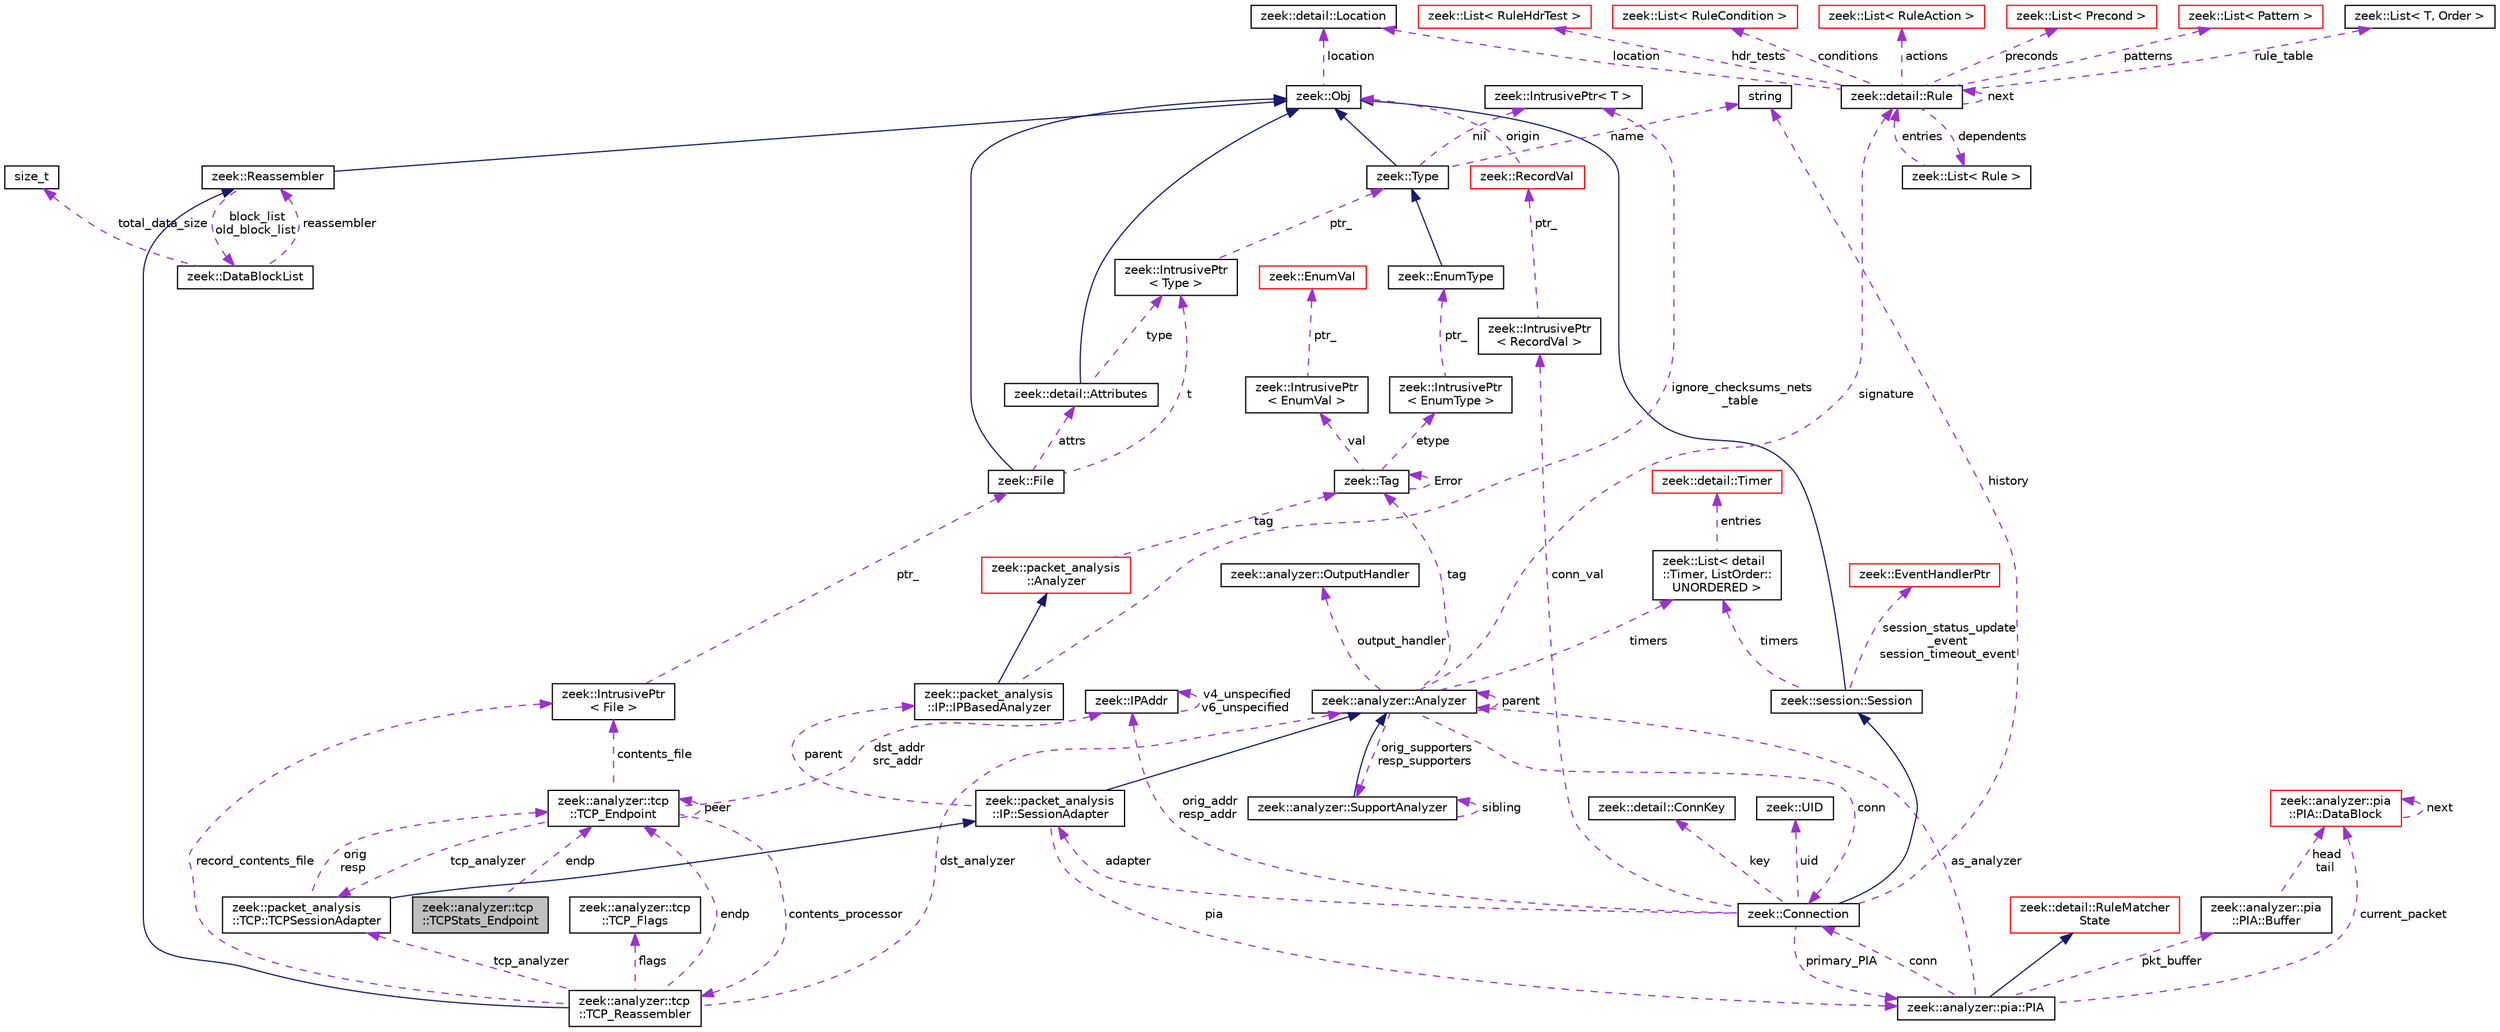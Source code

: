 digraph "zeek::analyzer::tcp::TCPStats_Endpoint"
{
 // LATEX_PDF_SIZE
  edge [fontname="Helvetica",fontsize="10",labelfontname="Helvetica",labelfontsize="10"];
  node [fontname="Helvetica",fontsize="10",shape=record];
  Node1 [label="zeek::analyzer::tcp\l::TCPStats_Endpoint",height=0.2,width=0.4,color="black", fillcolor="grey75", style="filled", fontcolor="black",tooltip=" "];
  Node2 -> Node1 [dir="back",color="darkorchid3",fontsize="10",style="dashed",label=" endp" ,fontname="Helvetica"];
  Node2 [label="zeek::analyzer::tcp\l::TCP_Endpoint",height=0.2,width=0.4,color="black", fillcolor="white", style="filled",URL="$de/d6c/classzeek_1_1analyzer_1_1tcp_1_1TCP__Endpoint.html",tooltip=" "];
  Node2 -> Node2 [dir="back",color="darkorchid3",fontsize="10",style="dashed",label=" peer" ,fontname="Helvetica"];
  Node3 -> Node2 [dir="back",color="darkorchid3",fontsize="10",style="dashed",label=" contents_processor" ,fontname="Helvetica"];
  Node3 [label="zeek::analyzer::tcp\l::TCP_Reassembler",height=0.2,width=0.4,color="black", fillcolor="white", style="filled",URL="$d8/db8/classzeek_1_1analyzer_1_1tcp_1_1TCP__Reassembler.html",tooltip=" "];
  Node4 -> Node3 [dir="back",color="midnightblue",fontsize="10",style="solid",fontname="Helvetica"];
  Node4 [label="zeek::Reassembler",height=0.2,width=0.4,color="black", fillcolor="white", style="filled",URL="$d2/dd1/classzeek_1_1Reassembler.html",tooltip=" "];
  Node5 -> Node4 [dir="back",color="midnightblue",fontsize="10",style="solid",fontname="Helvetica"];
  Node5 [label="zeek::Obj",height=0.2,width=0.4,color="black", fillcolor="white", style="filled",URL="$dd/df1/classzeek_1_1Obj.html",tooltip=" "];
  Node6 -> Node5 [dir="back",color="darkorchid3",fontsize="10",style="dashed",label=" location" ,fontname="Helvetica"];
  Node6 [label="zeek::detail::Location",height=0.2,width=0.4,color="black", fillcolor="white", style="filled",URL="$d5/d1d/classzeek_1_1detail_1_1Location.html",tooltip=" "];
  Node7 -> Node4 [dir="back",color="darkorchid3",fontsize="10",style="dashed",label=" block_list\nold_block_list" ,fontname="Helvetica"];
  Node7 [label="zeek::DataBlockList",height=0.2,width=0.4,color="black", fillcolor="white", style="filled",URL="$d5/d95/classzeek_1_1DataBlockList.html",tooltip=" "];
  Node4 -> Node7 [dir="back",color="darkorchid3",fontsize="10",style="dashed",label=" reassembler" ,fontname="Helvetica"];
  Node8 -> Node7 [dir="back",color="darkorchid3",fontsize="10",style="dashed",label=" total_data_size" ,fontname="Helvetica"];
  Node8 [label="size_t",height=0.2,width=0.4,color="black", fillcolor="white", style="filled",tooltip=" "];
  Node2 -> Node3 [dir="back",color="darkorchid3",fontsize="10",style="dashed",label=" endp" ,fontname="Helvetica"];
  Node9 -> Node3 [dir="back",color="darkorchid3",fontsize="10",style="dashed",label=" flags" ,fontname="Helvetica"];
  Node9 [label="zeek::analyzer::tcp\l::TCP_Flags",height=0.2,width=0.4,color="black", fillcolor="white", style="filled",URL="$d4/d9e/classzeek_1_1analyzer_1_1tcp_1_1TCP__Flags.html",tooltip=" "];
  Node10 -> Node3 [dir="back",color="darkorchid3",fontsize="10",style="dashed",label=" record_contents_file" ,fontname="Helvetica"];
  Node10 [label="zeek::IntrusivePtr\l\< File \>",height=0.2,width=0.4,color="black", fillcolor="white", style="filled",URL="$d6/dba/classzeek_1_1IntrusivePtr.html",tooltip=" "];
  Node11 -> Node10 [dir="back",color="darkorchid3",fontsize="10",style="dashed",label=" ptr_" ,fontname="Helvetica"];
  Node11 [label="zeek::File",height=0.2,width=0.4,color="black", fillcolor="white", style="filled",URL="$da/dee/classzeek_1_1File.html",tooltip=" "];
  Node5 -> Node11 [dir="back",color="midnightblue",fontsize="10",style="solid",fontname="Helvetica"];
  Node12 -> Node11 [dir="back",color="darkorchid3",fontsize="10",style="dashed",label=" t" ,fontname="Helvetica"];
  Node12 [label="zeek::IntrusivePtr\l\< Type \>",height=0.2,width=0.4,color="black", fillcolor="white", style="filled",URL="$d6/dba/classzeek_1_1IntrusivePtr.html",tooltip=" "];
  Node13 -> Node12 [dir="back",color="darkorchid3",fontsize="10",style="dashed",label=" ptr_" ,fontname="Helvetica"];
  Node13 [label="zeek::Type",height=0.2,width=0.4,color="black", fillcolor="white", style="filled",URL="$d0/d4f/classzeek_1_1Type.html",tooltip=" "];
  Node5 -> Node13 [dir="back",color="midnightblue",fontsize="10",style="solid",fontname="Helvetica"];
  Node14 -> Node13 [dir="back",color="darkorchid3",fontsize="10",style="dashed",label=" nil" ,fontname="Helvetica"];
  Node14 [label="zeek::IntrusivePtr\< T \>",height=0.2,width=0.4,color="black", fillcolor="white", style="filled",URL="$d6/dba/classzeek_1_1IntrusivePtr.html",tooltip=" "];
  Node15 -> Node13 [dir="back",color="darkorchid3",fontsize="10",style="dashed",label=" name" ,fontname="Helvetica"];
  Node15 [label="string",height=0.2,width=0.4,color="black", fillcolor="white", style="filled",tooltip=" "];
  Node16 -> Node11 [dir="back",color="darkorchid3",fontsize="10",style="dashed",label=" attrs" ,fontname="Helvetica"];
  Node16 [label="zeek::detail::Attributes",height=0.2,width=0.4,color="black", fillcolor="white", style="filled",URL="$da/d09/classzeek_1_1detail_1_1Attributes.html",tooltip=" "];
  Node5 -> Node16 [dir="back",color="midnightblue",fontsize="10",style="solid",fontname="Helvetica"];
  Node12 -> Node16 [dir="back",color="darkorchid3",fontsize="10",style="dashed",label=" type" ,fontname="Helvetica"];
  Node17 -> Node3 [dir="back",color="darkorchid3",fontsize="10",style="dashed",label=" dst_analyzer" ,fontname="Helvetica"];
  Node17 [label="zeek::analyzer::Analyzer",height=0.2,width=0.4,color="black", fillcolor="white", style="filled",URL="$d0/d4f/classzeek_1_1analyzer_1_1Analyzer.html",tooltip=" "];
  Node18 -> Node17 [dir="back",color="darkorchid3",fontsize="10",style="dashed",label=" tag" ,fontname="Helvetica"];
  Node18 [label="zeek::Tag",height=0.2,width=0.4,color="black", fillcolor="white", style="filled",URL="$d3/dd0/classzeek_1_1Tag.html",tooltip=" "];
  Node18 -> Node18 [dir="back",color="darkorchid3",fontsize="10",style="dashed",label=" Error" ,fontname="Helvetica"];
  Node19 -> Node18 [dir="back",color="darkorchid3",fontsize="10",style="dashed",label=" val" ,fontname="Helvetica"];
  Node19 [label="zeek::IntrusivePtr\l\< EnumVal \>",height=0.2,width=0.4,color="black", fillcolor="white", style="filled",URL="$d6/dba/classzeek_1_1IntrusivePtr.html",tooltip=" "];
  Node20 -> Node19 [dir="back",color="darkorchid3",fontsize="10",style="dashed",label=" ptr_" ,fontname="Helvetica"];
  Node20 [label="zeek::EnumVal",height=0.2,width=0.4,color="red", fillcolor="white", style="filled",URL="$dc/da0/classzeek_1_1EnumVal.html",tooltip=" "];
  Node23 -> Node18 [dir="back",color="darkorchid3",fontsize="10",style="dashed",label=" etype" ,fontname="Helvetica"];
  Node23 [label="zeek::IntrusivePtr\l\< EnumType \>",height=0.2,width=0.4,color="black", fillcolor="white", style="filled",URL="$d6/dba/classzeek_1_1IntrusivePtr.html",tooltip=" "];
  Node24 -> Node23 [dir="back",color="darkorchid3",fontsize="10",style="dashed",label=" ptr_" ,fontname="Helvetica"];
  Node24 [label="zeek::EnumType",height=0.2,width=0.4,color="black", fillcolor="white", style="filled",URL="$d4/d24/classzeek_1_1EnumType.html",tooltip=" "];
  Node13 -> Node24 [dir="back",color="midnightblue",fontsize="10",style="solid",fontname="Helvetica"];
  Node25 -> Node17 [dir="back",color="darkorchid3",fontsize="10",style="dashed",label=" conn" ,fontname="Helvetica"];
  Node25 [label="zeek::Connection",height=0.2,width=0.4,color="black", fillcolor="white", style="filled",URL="$d0/d12/classzeek_1_1Connection.html",tooltip=" "];
  Node26 -> Node25 [dir="back",color="midnightblue",fontsize="10",style="solid",fontname="Helvetica"];
  Node26 [label="zeek::session::Session",height=0.2,width=0.4,color="black", fillcolor="white", style="filled",URL="$d0/dce/classzeek_1_1session_1_1Session.html",tooltip=" "];
  Node5 -> Node26 [dir="back",color="midnightblue",fontsize="10",style="solid",fontname="Helvetica"];
  Node27 -> Node26 [dir="back",color="darkorchid3",fontsize="10",style="dashed",label=" timers" ,fontname="Helvetica"];
  Node27 [label="zeek::List\< detail\l::Timer, ListOrder::\lUNORDERED \>",height=0.2,width=0.4,color="black", fillcolor="white", style="filled",URL="$d2/d8d/classzeek_1_1List.html",tooltip=" "];
  Node28 -> Node27 [dir="back",color="darkorchid3",fontsize="10",style="dashed",label=" entries" ,fontname="Helvetica"];
  Node28 [label="zeek::detail::Timer",height=0.2,width=0.4,color="red", fillcolor="white", style="filled",URL="$d1/da2/classzeek_1_1detail_1_1Timer.html",tooltip=" "];
  Node30 -> Node26 [dir="back",color="darkorchid3",fontsize="10",style="dashed",label=" session_status_update\l_event\nsession_timeout_event" ,fontname="Helvetica"];
  Node30 [label="zeek::EventHandlerPtr",height=0.2,width=0.4,color="red", fillcolor="white", style="filled",URL="$d7/dc7/classzeek_1_1EventHandlerPtr.html",tooltip=" "];
  Node42 -> Node25 [dir="back",color="darkorchid3",fontsize="10",style="dashed",label=" orig_addr\nresp_addr" ,fontname="Helvetica"];
  Node42 [label="zeek::IPAddr",height=0.2,width=0.4,color="black", fillcolor="white", style="filled",URL="$df/de6/classzeek_1_1IPAddr.html",tooltip=" "];
  Node42 -> Node42 [dir="back",color="darkorchid3",fontsize="10",style="dashed",label=" v4_unspecified\nv6_unspecified" ,fontname="Helvetica"];
  Node43 -> Node25 [dir="back",color="darkorchid3",fontsize="10",style="dashed",label=" conn_val" ,fontname="Helvetica"];
  Node43 [label="zeek::IntrusivePtr\l\< RecordVal \>",height=0.2,width=0.4,color="black", fillcolor="white", style="filled",URL="$d6/dba/classzeek_1_1IntrusivePtr.html",tooltip=" "];
  Node44 -> Node43 [dir="back",color="darkorchid3",fontsize="10",style="dashed",label=" ptr_" ,fontname="Helvetica"];
  Node44 [label="zeek::RecordVal",height=0.2,width=0.4,color="red", fillcolor="white", style="filled",URL="$d7/d7e/classzeek_1_1RecordVal.html",tooltip=" "];
  Node5 -> Node44 [dir="back",color="darkorchid3",fontsize="10",style="dashed",label=" origin" ,fontname="Helvetica"];
  Node46 -> Node25 [dir="back",color="darkorchid3",fontsize="10",style="dashed",label=" key" ,fontname="Helvetica"];
  Node46 [label="zeek::detail::ConnKey",height=0.2,width=0.4,color="black", fillcolor="white", style="filled",URL="$d6/dfc/classzeek_1_1detail_1_1ConnKey.html",tooltip=" "];
  Node15 -> Node25 [dir="back",color="darkorchid3",fontsize="10",style="dashed",label=" history" ,fontname="Helvetica"];
  Node47 -> Node25 [dir="back",color="darkorchid3",fontsize="10",style="dashed",label=" adapter" ,fontname="Helvetica"];
  Node47 [label="zeek::packet_analysis\l::IP::SessionAdapter",height=0.2,width=0.4,color="black", fillcolor="white", style="filled",URL="$d3/db4/classzeek_1_1packet__analysis_1_1IP_1_1SessionAdapter.html",tooltip=" "];
  Node17 -> Node47 [dir="back",color="midnightblue",fontsize="10",style="solid",fontname="Helvetica"];
  Node48 -> Node47 [dir="back",color="darkorchid3",fontsize="10",style="dashed",label=" parent" ,fontname="Helvetica"];
  Node48 [label="zeek::packet_analysis\l::IP::IPBasedAnalyzer",height=0.2,width=0.4,color="black", fillcolor="white", style="filled",URL="$df/d05/classzeek_1_1packet__analysis_1_1IP_1_1IPBasedAnalyzer.html",tooltip=" "];
  Node49 -> Node48 [dir="back",color="midnightblue",fontsize="10",style="solid",fontname="Helvetica"];
  Node49 [label="zeek::packet_analysis\l::Analyzer",height=0.2,width=0.4,color="red", fillcolor="white", style="filled",URL="$d0/db5/classzeek_1_1packet__analysis_1_1Analyzer.html",tooltip=" "];
  Node18 -> Node49 [dir="back",color="darkorchid3",fontsize="10",style="dashed",label=" tag" ,fontname="Helvetica"];
  Node14 -> Node48 [dir="back",color="darkorchid3",fontsize="10",style="dashed",label=" ignore_checksums_nets\l_table" ,fontname="Helvetica"];
  Node51 -> Node47 [dir="back",color="darkorchid3",fontsize="10",style="dashed",label=" pia" ,fontname="Helvetica"];
  Node51 [label="zeek::analyzer::pia::PIA",height=0.2,width=0.4,color="black", fillcolor="white", style="filled",URL="$dc/d39/classzeek_1_1analyzer_1_1pia_1_1PIA.html",tooltip=" "];
  Node52 -> Node51 [dir="back",color="midnightblue",fontsize="10",style="solid",fontname="Helvetica"];
  Node52 [label="zeek::detail::RuleMatcher\lState",height=0.2,width=0.4,color="red", fillcolor="white", style="filled",URL="$d2/d5d/classzeek_1_1detail_1_1RuleMatcherState.html",tooltip=" "];
  Node84 -> Node51 [dir="back",color="darkorchid3",fontsize="10",style="dashed",label=" pkt_buffer" ,fontname="Helvetica"];
  Node84 [label="zeek::analyzer::pia\l::PIA::Buffer",height=0.2,width=0.4,color="black", fillcolor="white", style="filled",URL="$dc/d06/structzeek_1_1analyzer_1_1pia_1_1PIA_1_1Buffer.html",tooltip=" "];
  Node85 -> Node84 [dir="back",color="darkorchid3",fontsize="10",style="dashed",label=" head\ntail" ,fontname="Helvetica"];
  Node85 [label="zeek::analyzer::pia\l::PIA::DataBlock",height=0.2,width=0.4,color="red", fillcolor="white", style="filled",URL="$dc/d39/classzeek_1_1analyzer_1_1pia_1_1PIA.html#dd/df9/structzeek_1_1analyzer_1_1pia_1_1PIA_1_1DataBlock",tooltip=" "];
  Node85 -> Node85 [dir="back",color="darkorchid3",fontsize="10",style="dashed",label=" next" ,fontname="Helvetica"];
  Node17 -> Node51 [dir="back",color="darkorchid3",fontsize="10",style="dashed",label=" as_analyzer" ,fontname="Helvetica"];
  Node25 -> Node51 [dir="back",color="darkorchid3",fontsize="10",style="dashed",label=" conn" ,fontname="Helvetica"];
  Node85 -> Node51 [dir="back",color="darkorchid3",fontsize="10",style="dashed",label=" current_packet" ,fontname="Helvetica"];
  Node51 -> Node25 [dir="back",color="darkorchid3",fontsize="10",style="dashed",label=" primary_PIA" ,fontname="Helvetica"];
  Node89 -> Node25 [dir="back",color="darkorchid3",fontsize="10",style="dashed",label=" uid" ,fontname="Helvetica"];
  Node89 [label="zeek::UID",height=0.2,width=0.4,color="black", fillcolor="white", style="filled",URL="$db/dea/classzeek_1_1UID.html",tooltip=" "];
  Node17 -> Node17 [dir="back",color="darkorchid3",fontsize="10",style="dashed",label=" parent" ,fontname="Helvetica"];
  Node71 -> Node17 [dir="back",color="darkorchid3",fontsize="10",style="dashed",label=" signature" ,fontname="Helvetica"];
  Node71 [label="zeek::detail::Rule",height=0.2,width=0.4,color="black", fillcolor="white", style="filled",URL="$d2/d1d/classzeek_1_1detail_1_1Rule.html",tooltip=" "];
  Node65 -> Node71 [dir="back",color="darkorchid3",fontsize="10",style="dashed",label=" hdr_tests" ,fontname="Helvetica"];
  Node65 [label="zeek::List\< RuleHdrTest \>",height=0.2,width=0.4,color="red", fillcolor="white", style="filled",URL="$d2/d8d/classzeek_1_1List.html",tooltip=" "];
  Node72 -> Node71 [dir="back",color="darkorchid3",fontsize="10",style="dashed",label=" conditions" ,fontname="Helvetica"];
  Node72 [label="zeek::List\< RuleCondition \>",height=0.2,width=0.4,color="red", fillcolor="white", style="filled",URL="$d2/d8d/classzeek_1_1List.html",tooltip=" "];
  Node74 -> Node71 [dir="back",color="darkorchid3",fontsize="10",style="dashed",label=" actions" ,fontname="Helvetica"];
  Node74 [label="zeek::List\< RuleAction \>",height=0.2,width=0.4,color="red", fillcolor="white", style="filled",URL="$d2/d8d/classzeek_1_1List.html",tooltip=" "];
  Node76 -> Node71 [dir="back",color="darkorchid3",fontsize="10",style="dashed",label=" preconds" ,fontname="Helvetica"];
  Node76 [label="zeek::List\< Precond \>",height=0.2,width=0.4,color="red", fillcolor="white", style="filled",URL="$d2/d8d/classzeek_1_1List.html",tooltip=" "];
  Node78 -> Node71 [dir="back",color="darkorchid3",fontsize="10",style="dashed",label=" dependents" ,fontname="Helvetica"];
  Node78 [label="zeek::List\< Rule \>",height=0.2,width=0.4,color="black", fillcolor="white", style="filled",URL="$d2/d8d/classzeek_1_1List.html",tooltip=" "];
  Node71 -> Node78 [dir="back",color="darkorchid3",fontsize="10",style="dashed",label=" entries" ,fontname="Helvetica"];
  Node79 -> Node71 [dir="back",color="darkorchid3",fontsize="10",style="dashed",label=" patterns" ,fontname="Helvetica"];
  Node79 [label="zeek::List\< Pattern \>",height=0.2,width=0.4,color="red", fillcolor="white", style="filled",URL="$d2/d8d/classzeek_1_1List.html",tooltip=" "];
  Node71 -> Node71 [dir="back",color="darkorchid3",fontsize="10",style="dashed",label=" next" ,fontname="Helvetica"];
  Node6 -> Node71 [dir="back",color="darkorchid3",fontsize="10",style="dashed",label=" location" ,fontname="Helvetica"];
  Node39 -> Node71 [dir="back",color="darkorchid3",fontsize="10",style="dashed",label=" rule_table" ,fontname="Helvetica"];
  Node39 [label="zeek::List\< T, Order \>",height=0.2,width=0.4,color="black", fillcolor="white", style="filled",URL="$d2/d8d/classzeek_1_1List.html",tooltip=" "];
  Node90 -> Node17 [dir="back",color="darkorchid3",fontsize="10",style="dashed",label=" output_handler" ,fontname="Helvetica"];
  Node90 [label="zeek::analyzer::OutputHandler",height=0.2,width=0.4,color="black", fillcolor="white", style="filled",URL="$db/d31/classzeek_1_1analyzer_1_1OutputHandler.html",tooltip=" "];
  Node91 -> Node17 [dir="back",color="darkorchid3",fontsize="10",style="dashed",label=" orig_supporters\nresp_supporters" ,fontname="Helvetica"];
  Node91 [label="zeek::analyzer::SupportAnalyzer",height=0.2,width=0.4,color="black", fillcolor="white", style="filled",URL="$d6/d22/classzeek_1_1analyzer_1_1SupportAnalyzer.html",tooltip=" "];
  Node17 -> Node91 [dir="back",color="midnightblue",fontsize="10",style="solid",fontname="Helvetica"];
  Node91 -> Node91 [dir="back",color="darkorchid3",fontsize="10",style="dashed",label=" sibling" ,fontname="Helvetica"];
  Node27 -> Node17 [dir="back",color="darkorchid3",fontsize="10",style="dashed",label=" timers" ,fontname="Helvetica"];
  Node92 -> Node3 [dir="back",color="darkorchid3",fontsize="10",style="dashed",label=" tcp_analyzer" ,fontname="Helvetica"];
  Node92 [label="zeek::packet_analysis\l::TCP::TCPSessionAdapter",height=0.2,width=0.4,color="black", fillcolor="white", style="filled",URL="$d3/d6a/classzeek_1_1packet__analysis_1_1TCP_1_1TCPSessionAdapter.html",tooltip=" "];
  Node47 -> Node92 [dir="back",color="midnightblue",fontsize="10",style="solid",fontname="Helvetica"];
  Node2 -> Node92 [dir="back",color="darkorchid3",fontsize="10",style="dashed",label=" orig\nresp" ,fontname="Helvetica"];
  Node92 -> Node2 [dir="back",color="darkorchid3",fontsize="10",style="dashed",label=" tcp_analyzer" ,fontname="Helvetica"];
  Node10 -> Node2 [dir="back",color="darkorchid3",fontsize="10",style="dashed",label=" contents_file" ,fontname="Helvetica"];
  Node42 -> Node2 [dir="back",color="darkorchid3",fontsize="10",style="dashed",label=" dst_addr\nsrc_addr" ,fontname="Helvetica"];
}
